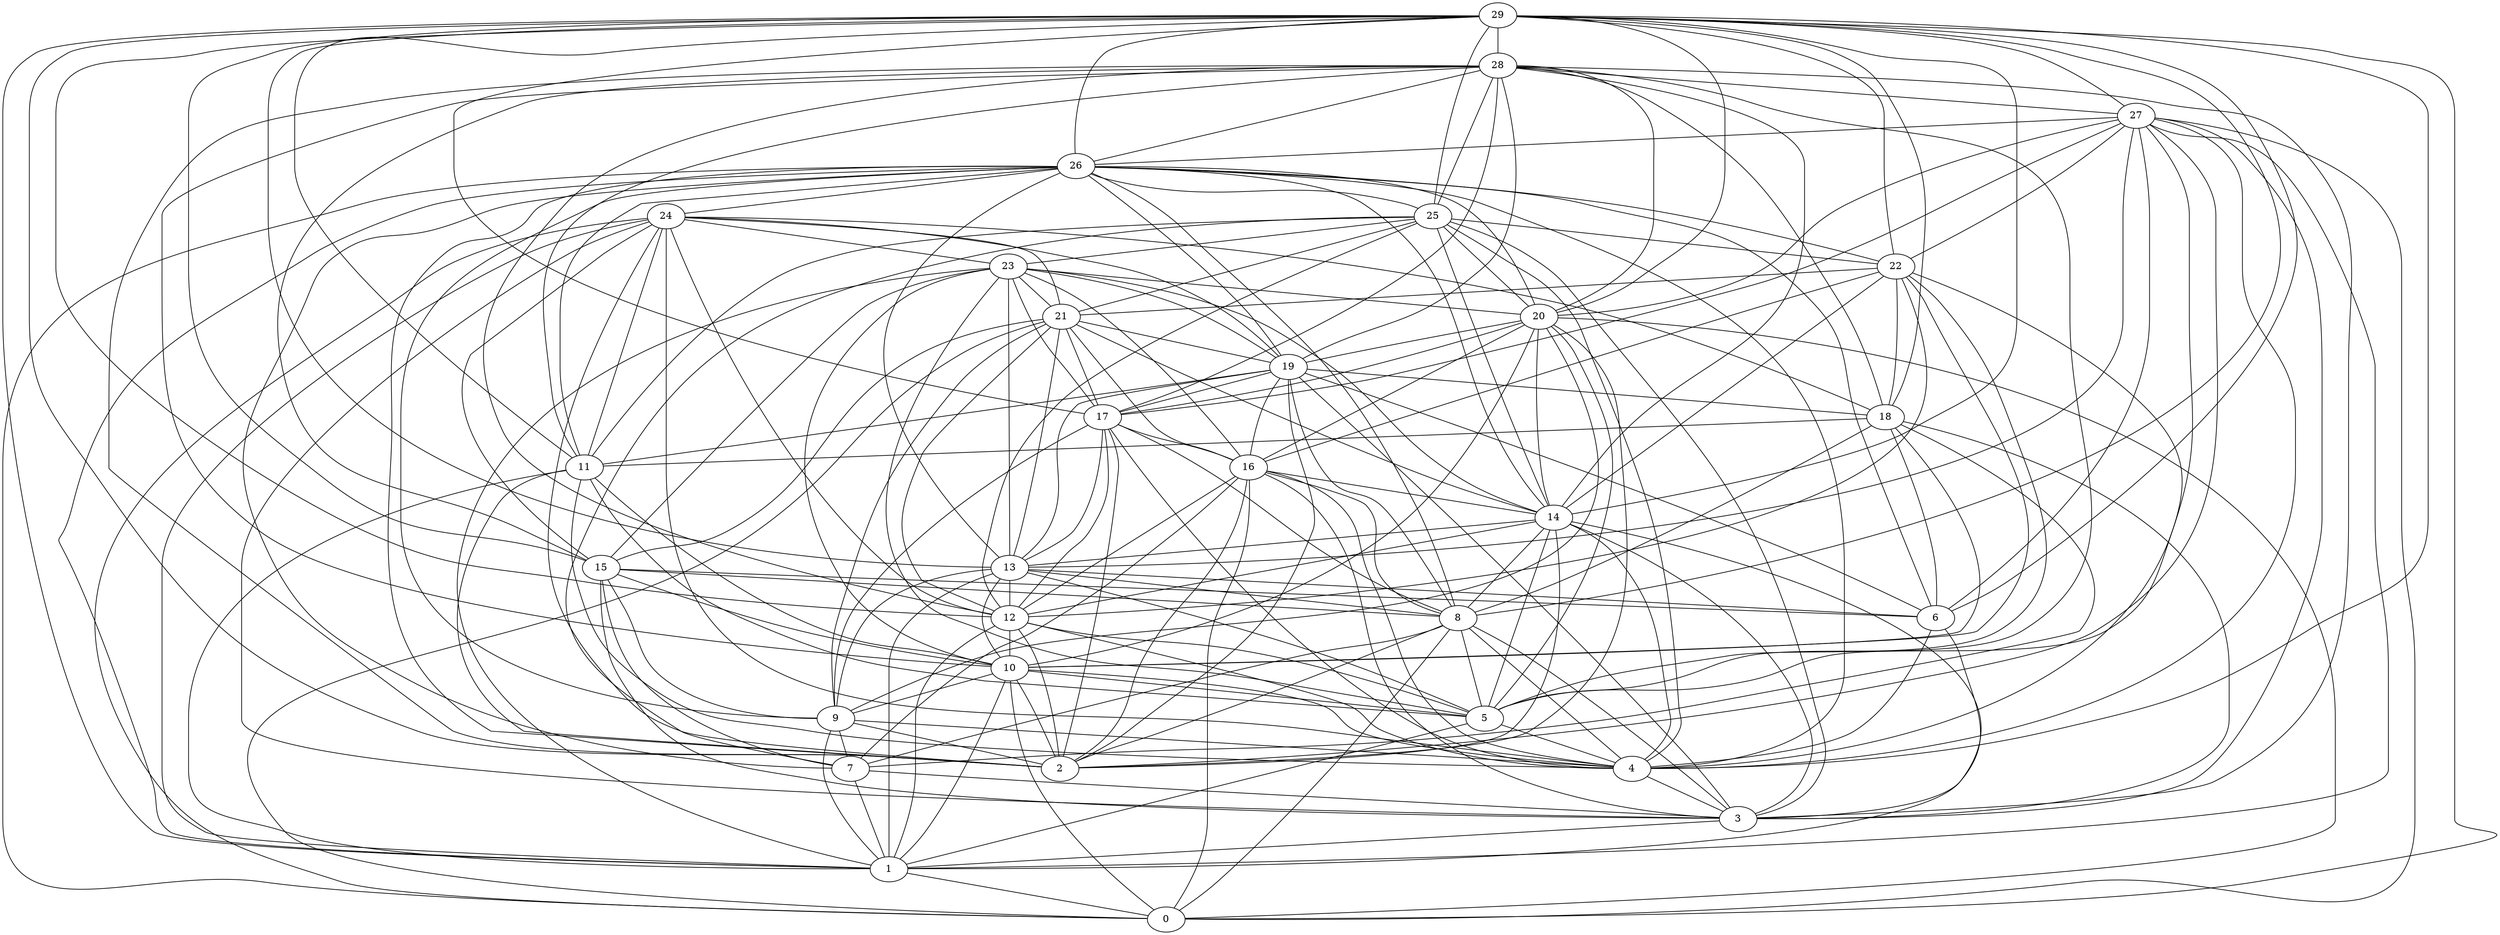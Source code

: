 graph Gilbert_30_p50 {
0;
1;
2;
3;
4;
5;
6;
7;
8;
9;
10;
11;
12;
13;
14;
15;
16;
17;
18;
19;
20;
21;
22;
23;
24;
25;
26;
27;
28;
29;
1 -- 0;
3 -- 1;
4 -- 3;
5 -- 1;
5 -- 4;
6 -- 3;
6 -- 4;
7 -- 1;
7 -- 3;
8 -- 0;
8 -- 2;
8 -- 3;
8 -- 4;
8 -- 5;
8 -- 7;
9 -- 1;
9 -- 2;
9 -- 4;
9 -- 7;
10 -- 0;
10 -- 1;
10 -- 2;
10 -- 4;
10 -- 5;
10 -- 9;
11 -- 1;
11 -- 2;
11 -- 4;
11 -- 5;
11 -- 10;
12 -- 1;
12 -- 2;
12 -- 4;
12 -- 5;
12 -- 10;
13 -- 1;
13 -- 5;
13 -- 6;
13 -- 8;
13 -- 9;
13 -- 10;
13 -- 12;
14 -- 1;
14 -- 2;
14 -- 3;
14 -- 4;
14 -- 5;
14 -- 8;
14 -- 12;
14 -- 13;
15 -- 3;
15 -- 6;
15 -- 7;
15 -- 8;
15 -- 9;
15 -- 10;
16 -- 0;
16 -- 2;
16 -- 3;
16 -- 4;
16 -- 7;
16 -- 8;
16 -- 12;
16 -- 14;
17 -- 2;
17 -- 4;
17 -- 8;
17 -- 9;
17 -- 12;
17 -- 13;
17 -- 16;
18 -- 3;
18 -- 6;
18 -- 7;
18 -- 8;
18 -- 10;
18 -- 11;
19 -- 2;
19 -- 3;
19 -- 6;
19 -- 8;
19 -- 11;
19 -- 13;
19 -- 16;
19 -- 17;
19 -- 18;
20 -- 0;
20 -- 2;
20 -- 5;
20 -- 9;
20 -- 10;
20 -- 14;
20 -- 16;
20 -- 17;
20 -- 19;
21 -- 0;
21 -- 9;
21 -- 12;
21 -- 13;
21 -- 14;
21 -- 15;
21 -- 16;
21 -- 17;
21 -- 19;
22 -- 4;
22 -- 5;
22 -- 10;
22 -- 12;
22 -- 14;
22 -- 16;
22 -- 18;
22 -- 21;
23 -- 1;
23 -- 5;
23 -- 10;
23 -- 13;
23 -- 14;
23 -- 15;
23 -- 16;
23 -- 17;
23 -- 19;
23 -- 20;
23 -- 21;
24 -- 0;
24 -- 1;
24 -- 2;
24 -- 3;
24 -- 4;
24 -- 11;
24 -- 12;
24 -- 15;
24 -- 18;
24 -- 19;
24 -- 21;
24 -- 23;
25 -- 3;
25 -- 4;
25 -- 7;
25 -- 11;
25 -- 12;
25 -- 14;
25 -- 20;
25 -- 21;
25 -- 22;
25 -- 23;
26 -- 0;
26 -- 1;
26 -- 2;
26 -- 4;
26 -- 6;
26 -- 7;
26 -- 8;
26 -- 9;
26 -- 11;
26 -- 13;
26 -- 14;
26 -- 19;
26 -- 20;
26 -- 22;
26 -- 24;
26 -- 25;
27 -- 0;
27 -- 1;
27 -- 2;
27 -- 3;
27 -- 4;
27 -- 5;
27 -- 6;
27 -- 13;
27 -- 17;
27 -- 20;
27 -- 22;
27 -- 26;
28 -- 2;
28 -- 3;
28 -- 5;
28 -- 10;
28 -- 11;
28 -- 12;
28 -- 14;
28 -- 15;
28 -- 17;
28 -- 18;
28 -- 19;
28 -- 20;
28 -- 25;
28 -- 26;
28 -- 27;
29 -- 0;
29 -- 1;
29 -- 2;
29 -- 4;
29 -- 6;
29 -- 8;
29 -- 11;
29 -- 12;
29 -- 13;
29 -- 14;
29 -- 15;
29 -- 17;
29 -- 18;
29 -- 20;
29 -- 22;
29 -- 25;
29 -- 26;
29 -- 27;
29 -- 28;
}